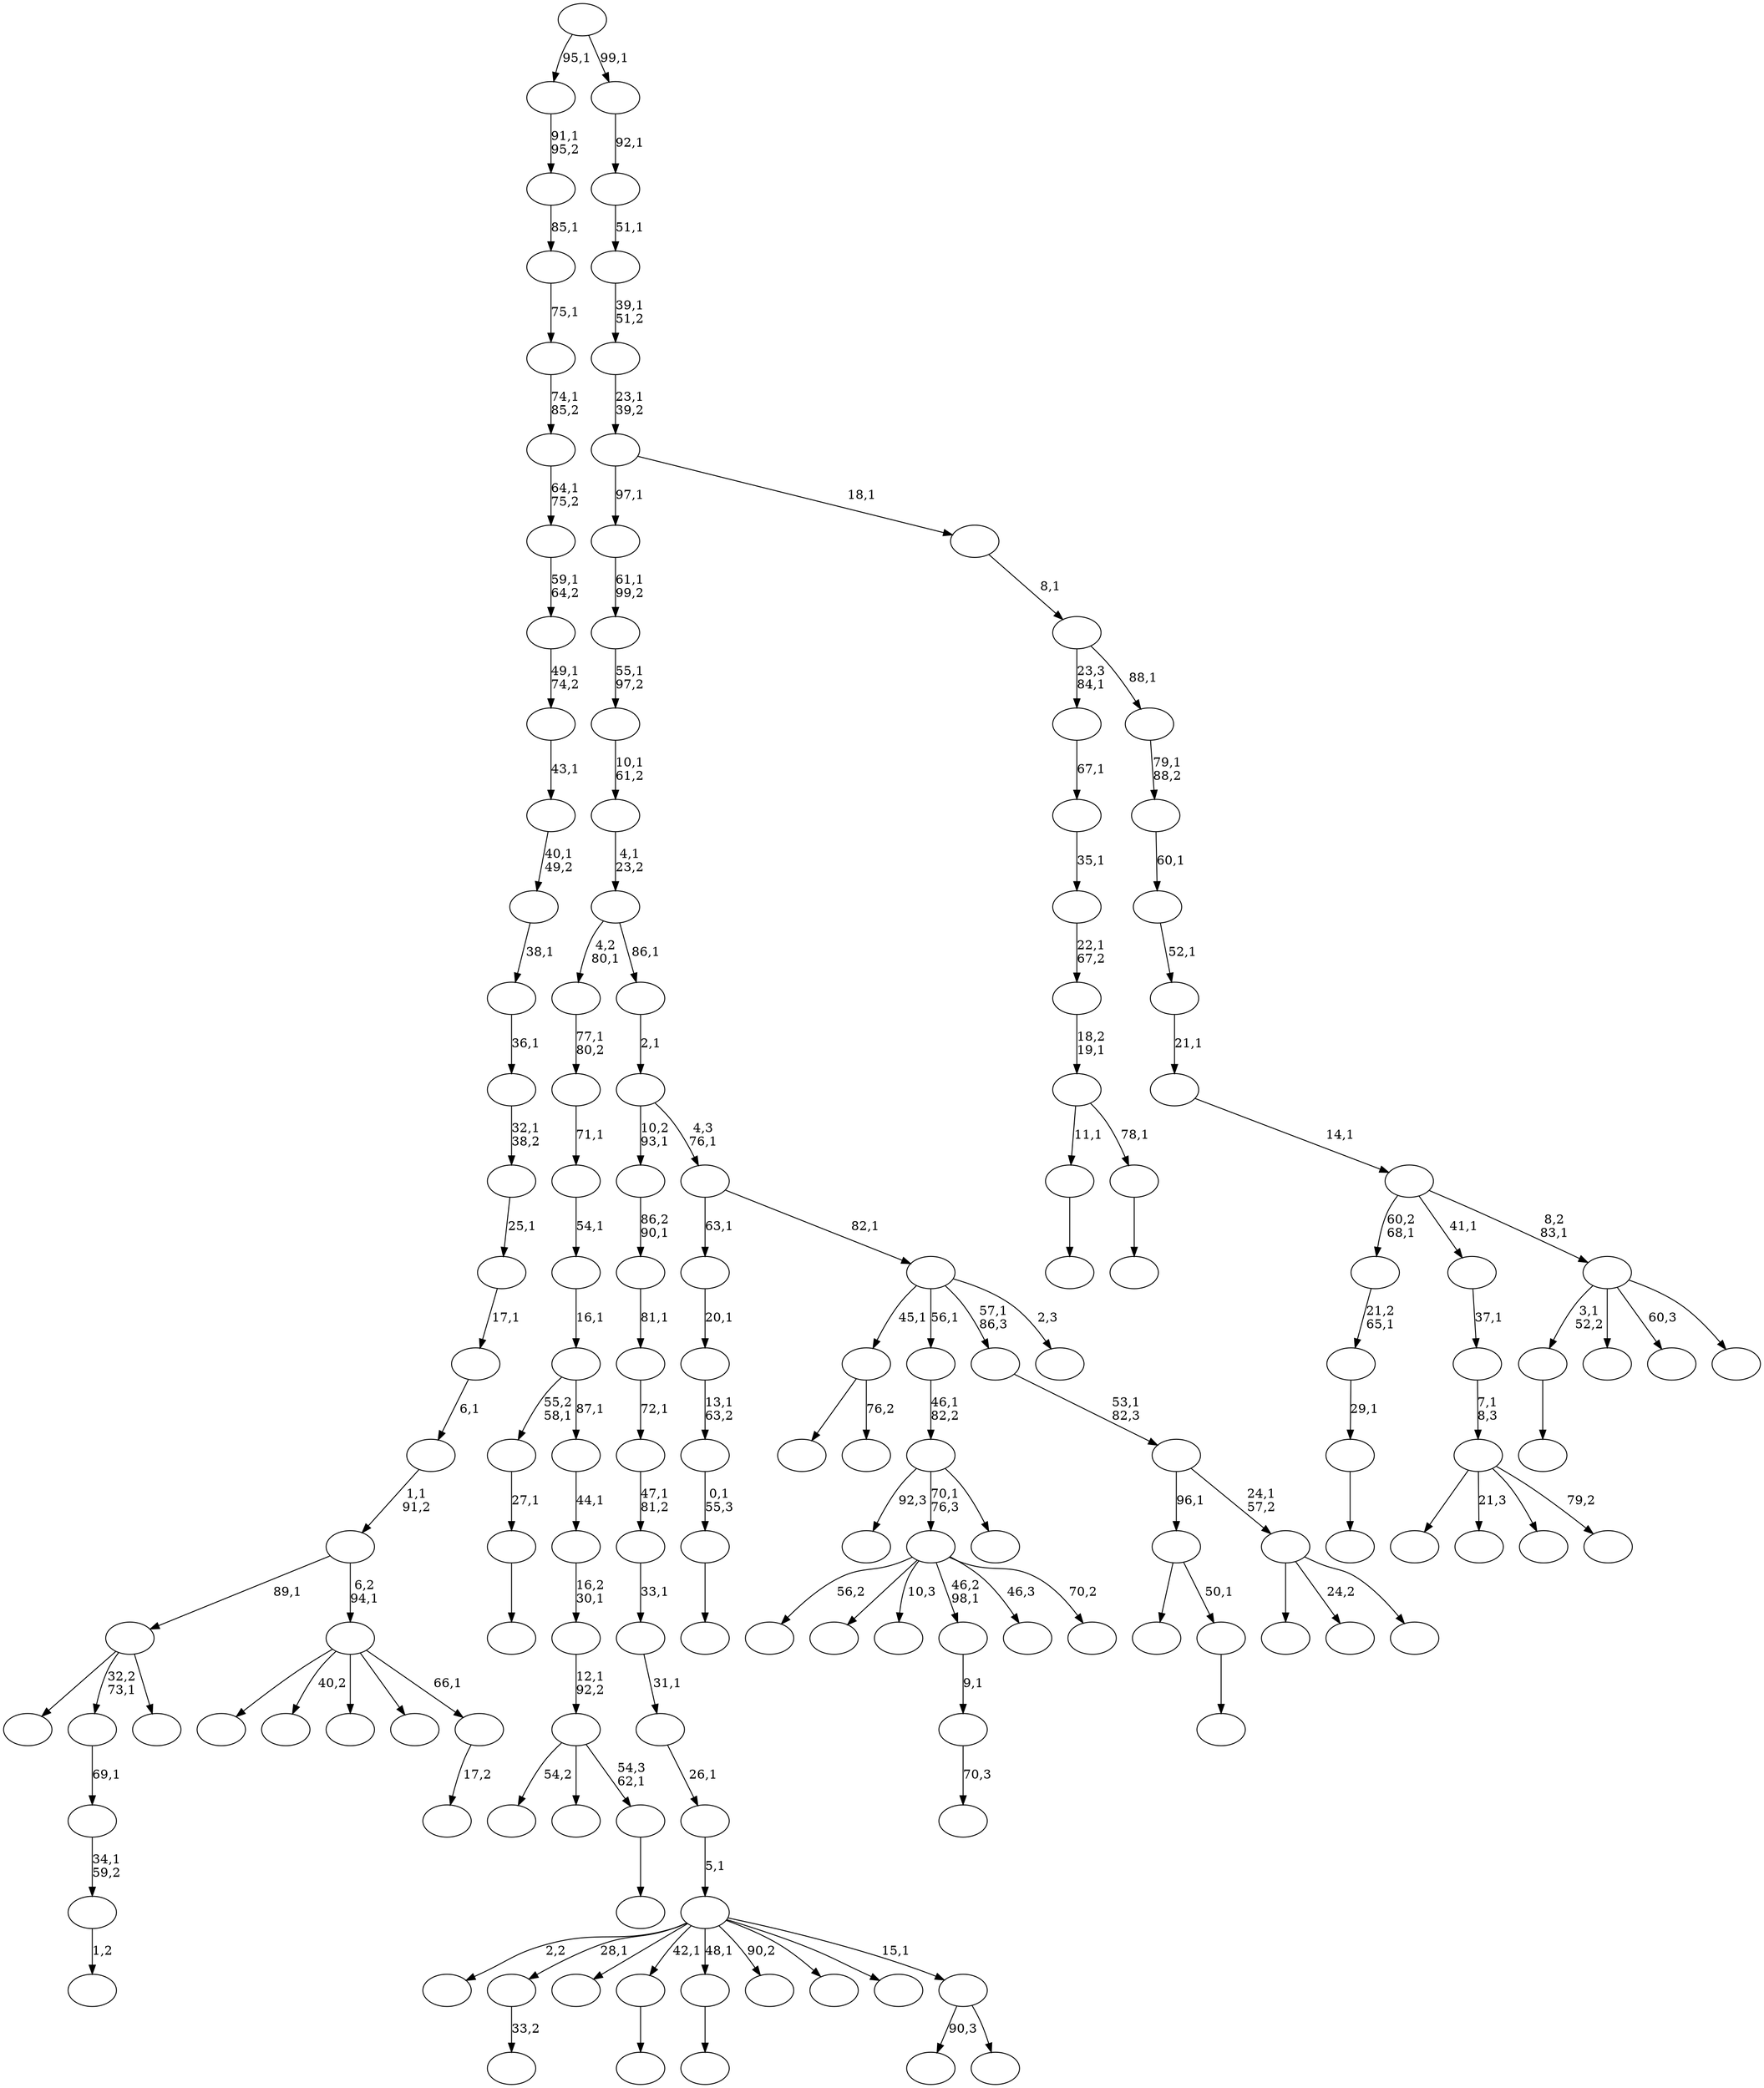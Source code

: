 digraph T {
	150 [label=""]
	149 [label=""]
	148 [label=""]
	147 [label=""]
	146 [label=""]
	145 [label=""]
	144 [label=""]
	143 [label=""]
	142 [label=""]
	141 [label=""]
	140 [label=""]
	139 [label=""]
	138 [label=""]
	137 [label=""]
	136 [label=""]
	135 [label=""]
	134 [label=""]
	133 [label=""]
	132 [label=""]
	131 [label=""]
	130 [label=""]
	129 [label=""]
	128 [label=""]
	127 [label=""]
	126 [label=""]
	125 [label=""]
	124 [label=""]
	123 [label=""]
	122 [label=""]
	121 [label=""]
	120 [label=""]
	119 [label=""]
	118 [label=""]
	117 [label=""]
	116 [label=""]
	115 [label=""]
	114 [label=""]
	113 [label=""]
	112 [label=""]
	111 [label=""]
	110 [label=""]
	109 [label=""]
	108 [label=""]
	107 [label=""]
	106 [label=""]
	105 [label=""]
	104 [label=""]
	103 [label=""]
	102 [label=""]
	101 [label=""]
	100 [label=""]
	99 [label=""]
	98 [label=""]
	97 [label=""]
	96 [label=""]
	95 [label=""]
	94 [label=""]
	93 [label=""]
	92 [label=""]
	91 [label=""]
	90 [label=""]
	89 [label=""]
	88 [label=""]
	87 [label=""]
	86 [label=""]
	85 [label=""]
	84 [label=""]
	83 [label=""]
	82 [label=""]
	81 [label=""]
	80 [label=""]
	79 [label=""]
	78 [label=""]
	77 [label=""]
	76 [label=""]
	75 [label=""]
	74 [label=""]
	73 [label=""]
	72 [label=""]
	71 [label=""]
	70 [label=""]
	69 [label=""]
	68 [label=""]
	67 [label=""]
	66 [label=""]
	65 [label=""]
	64 [label=""]
	63 [label=""]
	62 [label=""]
	61 [label=""]
	60 [label=""]
	59 [label=""]
	58 [label=""]
	57 [label=""]
	56 [label=""]
	55 [label=""]
	54 [label=""]
	53 [label=""]
	52 [label=""]
	51 [label=""]
	50 [label=""]
	49 [label=""]
	48 [label=""]
	47 [label=""]
	46 [label=""]
	45 [label=""]
	44 [label=""]
	43 [label=""]
	42 [label=""]
	41 [label=""]
	40 [label=""]
	39 [label=""]
	38 [label=""]
	37 [label=""]
	36 [label=""]
	35 [label=""]
	34 [label=""]
	33 [label=""]
	32 [label=""]
	31 [label=""]
	30 [label=""]
	29 [label=""]
	28 [label=""]
	27 [label=""]
	26 [label=""]
	25 [label=""]
	24 [label=""]
	23 [label=""]
	22 [label=""]
	21 [label=""]
	20 [label=""]
	19 [label=""]
	18 [label=""]
	17 [label=""]
	16 [label=""]
	15 [label=""]
	14 [label=""]
	13 [label=""]
	12 [label=""]
	11 [label=""]
	10 [label=""]
	9 [label=""]
	8 [label=""]
	7 [label=""]
	6 [label=""]
	5 [label=""]
	4 [label=""]
	3 [label=""]
	2 [label=""]
	1 [label=""]
	0 [label=""]
	144 -> 145 [label=""]
	143 -> 144 [label="27,1"]
	140 -> 141 [label="33,2"]
	136 -> 142 [label=""]
	136 -> 137 [label="76,2"]
	132 -> 133 [label="1,2"]
	131 -> 132 [label="34,1\n59,2"]
	130 -> 131 [label="69,1"]
	125 -> 126 [label=""]
	122 -> 123 [label=""]
	121 -> 122 [label="29,1"]
	120 -> 121 [label="21,2\n65,1"]
	117 -> 118 [label=""]
	116 -> 146 [label="54,2"]
	116 -> 138 [label=""]
	116 -> 117 [label="54,3\n62,1"]
	115 -> 116 [label="12,1\n92,2"]
	114 -> 115 [label="16,2\n30,1"]
	113 -> 114 [label="44,1"]
	112 -> 143 [label="55,2\n58,1"]
	112 -> 113 [label="87,1"]
	111 -> 112 [label="16,1"]
	110 -> 111 [label="54,1"]
	109 -> 110 [label="71,1"]
	108 -> 109 [label="77,1\n80,2"]
	104 -> 105 [label=""]
	103 -> 104 [label="0,1\n55,3"]
	102 -> 103 [label="13,1\n63,2"]
	101 -> 102 [label="20,1"]
	98 -> 99 [label=""]
	95 -> 148 [label=""]
	95 -> 130 [label="32,2\n73,1"]
	95 -> 96 [label=""]
	93 -> 94 [label="70,3"]
	92 -> 93 [label="9,1"]
	90 -> 91 [label=""]
	89 -> 127 [label=""]
	89 -> 90 [label="50,1"]
	85 -> 86 [label=""]
	83 -> 84 [label=""]
	81 -> 150 [label=""]
	81 -> 147 [label="21,3"]
	81 -> 134 [label=""]
	81 -> 82 [label="79,2"]
	80 -> 81 [label="7,1\n8,3"]
	79 -> 80 [label="37,1"]
	76 -> 139 [label="56,2"]
	76 -> 129 [label=""]
	76 -> 124 [label="10,3"]
	76 -> 92 [label="46,2\n98,1"]
	76 -> 78 [label="46,3"]
	76 -> 77 [label="70,2"]
	73 -> 106 [label="92,3"]
	73 -> 76 [label="70,1\n76,3"]
	73 -> 74 [label=""]
	72 -> 73 [label="46,1\n82,2"]
	69 -> 70 [label=""]
	68 -> 98 [label="11,1"]
	68 -> 69 [label="78,1"]
	67 -> 68 [label="18,2\n19,1"]
	66 -> 67 [label="22,1\n67,2"]
	65 -> 66 [label="35,1"]
	64 -> 65 [label="67,1"]
	61 -> 128 [label=""]
	61 -> 87 [label="24,2"]
	61 -> 62 [label=""]
	60 -> 89 [label="96,1"]
	60 -> 61 [label="24,1\n57,2"]
	59 -> 60 [label="53,1\n82,3"]
	55 -> 100 [label="90,3"]
	55 -> 56 [label=""]
	54 -> 149 [label="2,2"]
	54 -> 140 [label="28,1"]
	54 -> 88 [label=""]
	54 -> 85 [label="42,1"]
	54 -> 83 [label="48,1"]
	54 -> 75 [label="90,2"]
	54 -> 58 [label=""]
	54 -> 57 [label=""]
	54 -> 55 [label="15,1"]
	53 -> 54 [label="5,1"]
	52 -> 53 [label="26,1"]
	51 -> 52 [label="31,1"]
	50 -> 51 [label="33,1"]
	49 -> 50 [label="47,1\n81,2"]
	48 -> 49 [label="72,1"]
	47 -> 48 [label="81,1"]
	46 -> 47 [label="86,2\n90,1"]
	44 -> 136 [label="45,1"]
	44 -> 72 [label="56,1"]
	44 -> 59 [label="57,1\n86,3"]
	44 -> 45 [label="2,3"]
	43 -> 101 [label="63,1"]
	43 -> 44 [label="82,1"]
	42 -> 46 [label="10,2\n93,1"]
	42 -> 43 [label="4,3\n76,1"]
	41 -> 42 [label="2,1"]
	40 -> 108 [label="4,2\n80,1"]
	40 -> 41 [label="86,1"]
	39 -> 40 [label="4,1\n23,2"]
	38 -> 39 [label="10,1\n61,2"]
	37 -> 38 [label="55,1\n97,2"]
	36 -> 37 [label="61,1\n99,2"]
	34 -> 35 [label="17,2"]
	33 -> 135 [label=""]
	33 -> 119 [label="40,2"]
	33 -> 107 [label=""]
	33 -> 71 [label=""]
	33 -> 34 [label="66,1"]
	32 -> 95 [label="89,1"]
	32 -> 33 [label="6,2\n94,1"]
	31 -> 32 [label="1,1\n91,2"]
	30 -> 31 [label="6,1"]
	29 -> 30 [label="17,1"]
	28 -> 29 [label="25,1"]
	27 -> 28 [label="32,1\n38,2"]
	26 -> 27 [label="36,1"]
	25 -> 26 [label="38,1"]
	24 -> 25 [label="40,1\n49,2"]
	23 -> 24 [label="43,1"]
	22 -> 23 [label="49,1\n74,2"]
	21 -> 22 [label="59,1\n64,2"]
	20 -> 21 [label="64,1\n75,2"]
	19 -> 20 [label="74,1\n85,2"]
	18 -> 19 [label="75,1"]
	17 -> 18 [label="85,1"]
	16 -> 17 [label="91,1\n95,2"]
	14 -> 125 [label="3,1\n52,2"]
	14 -> 97 [label=""]
	14 -> 63 [label="60,3"]
	14 -> 15 [label=""]
	13 -> 120 [label="60,2\n68,1"]
	13 -> 79 [label="41,1"]
	13 -> 14 [label="8,2\n83,1"]
	12 -> 13 [label="14,1"]
	11 -> 12 [label="21,1"]
	10 -> 11 [label="52,1"]
	9 -> 10 [label="60,1"]
	8 -> 9 [label="79,1\n88,2"]
	7 -> 64 [label="23,3\n84,1"]
	7 -> 8 [label="88,1"]
	6 -> 7 [label="8,1"]
	5 -> 36 [label="97,1"]
	5 -> 6 [label="18,1"]
	4 -> 5 [label="23,1\n39,2"]
	3 -> 4 [label="39,1\n51,2"]
	2 -> 3 [label="51,1"]
	1 -> 2 [label="92,1"]
	0 -> 16 [label="95,1"]
	0 -> 1 [label="99,1"]
}
